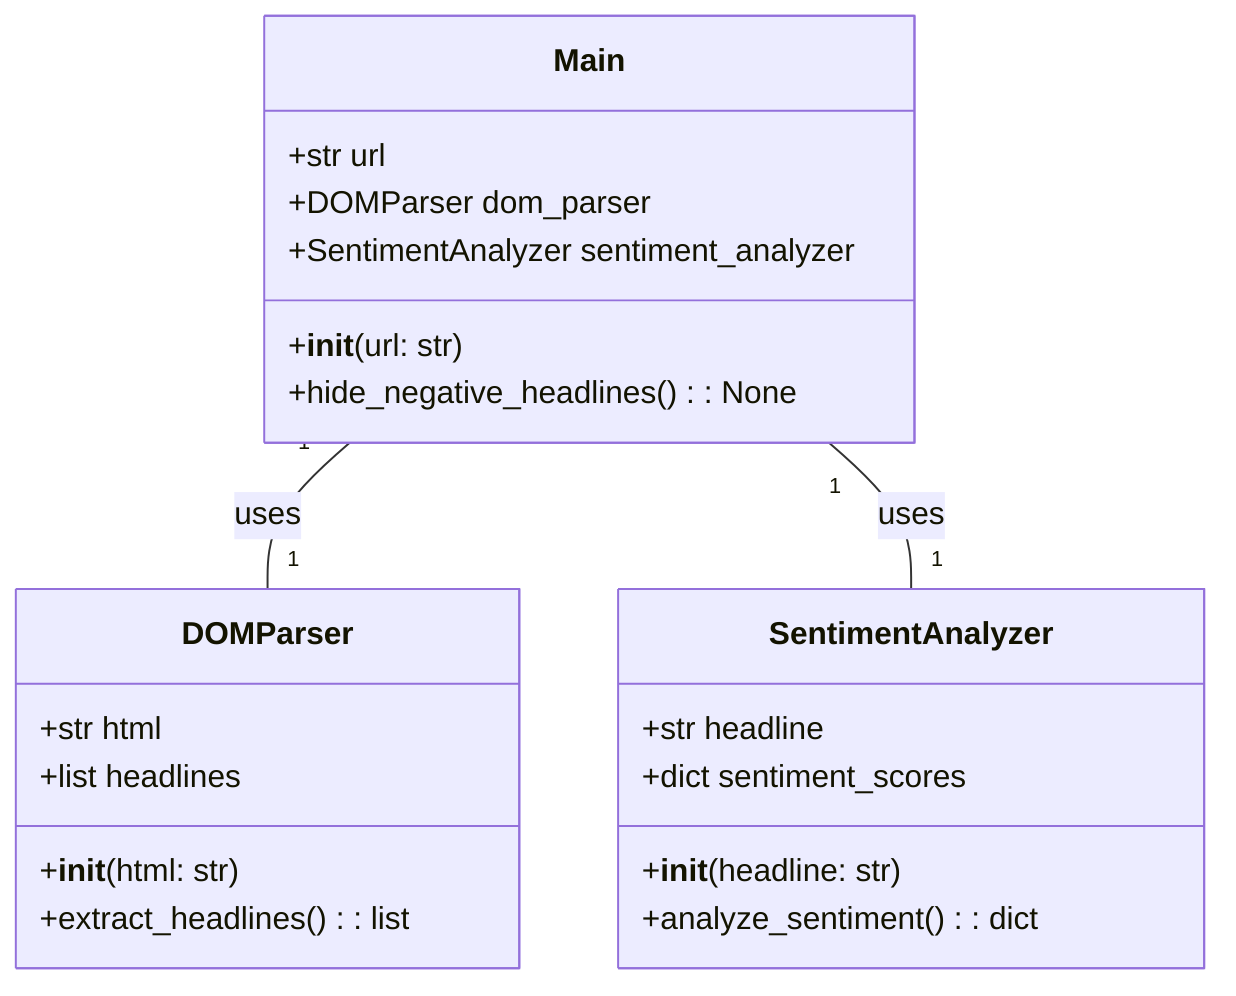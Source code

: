 classDiagram
        class SentimentAnalyzer{
            +str headline
            +dict sentiment_scores
            +__init__(headline: str)
            +analyze_sentiment(): dict
        }
        class DOMParser{
            +str html
            +list headlines
            +__init__(html: str)
            +extract_headlines(): list
        }
        class Main{
            +str url
            +DOMParser dom_parser
            +SentimentAnalyzer sentiment_analyzer
            +__init__(url: str)
            +hide_negative_headlines(): None
        }
        Main "1" -- "1" DOMParser: uses
        Main "1" -- "1" SentimentAnalyzer: uses